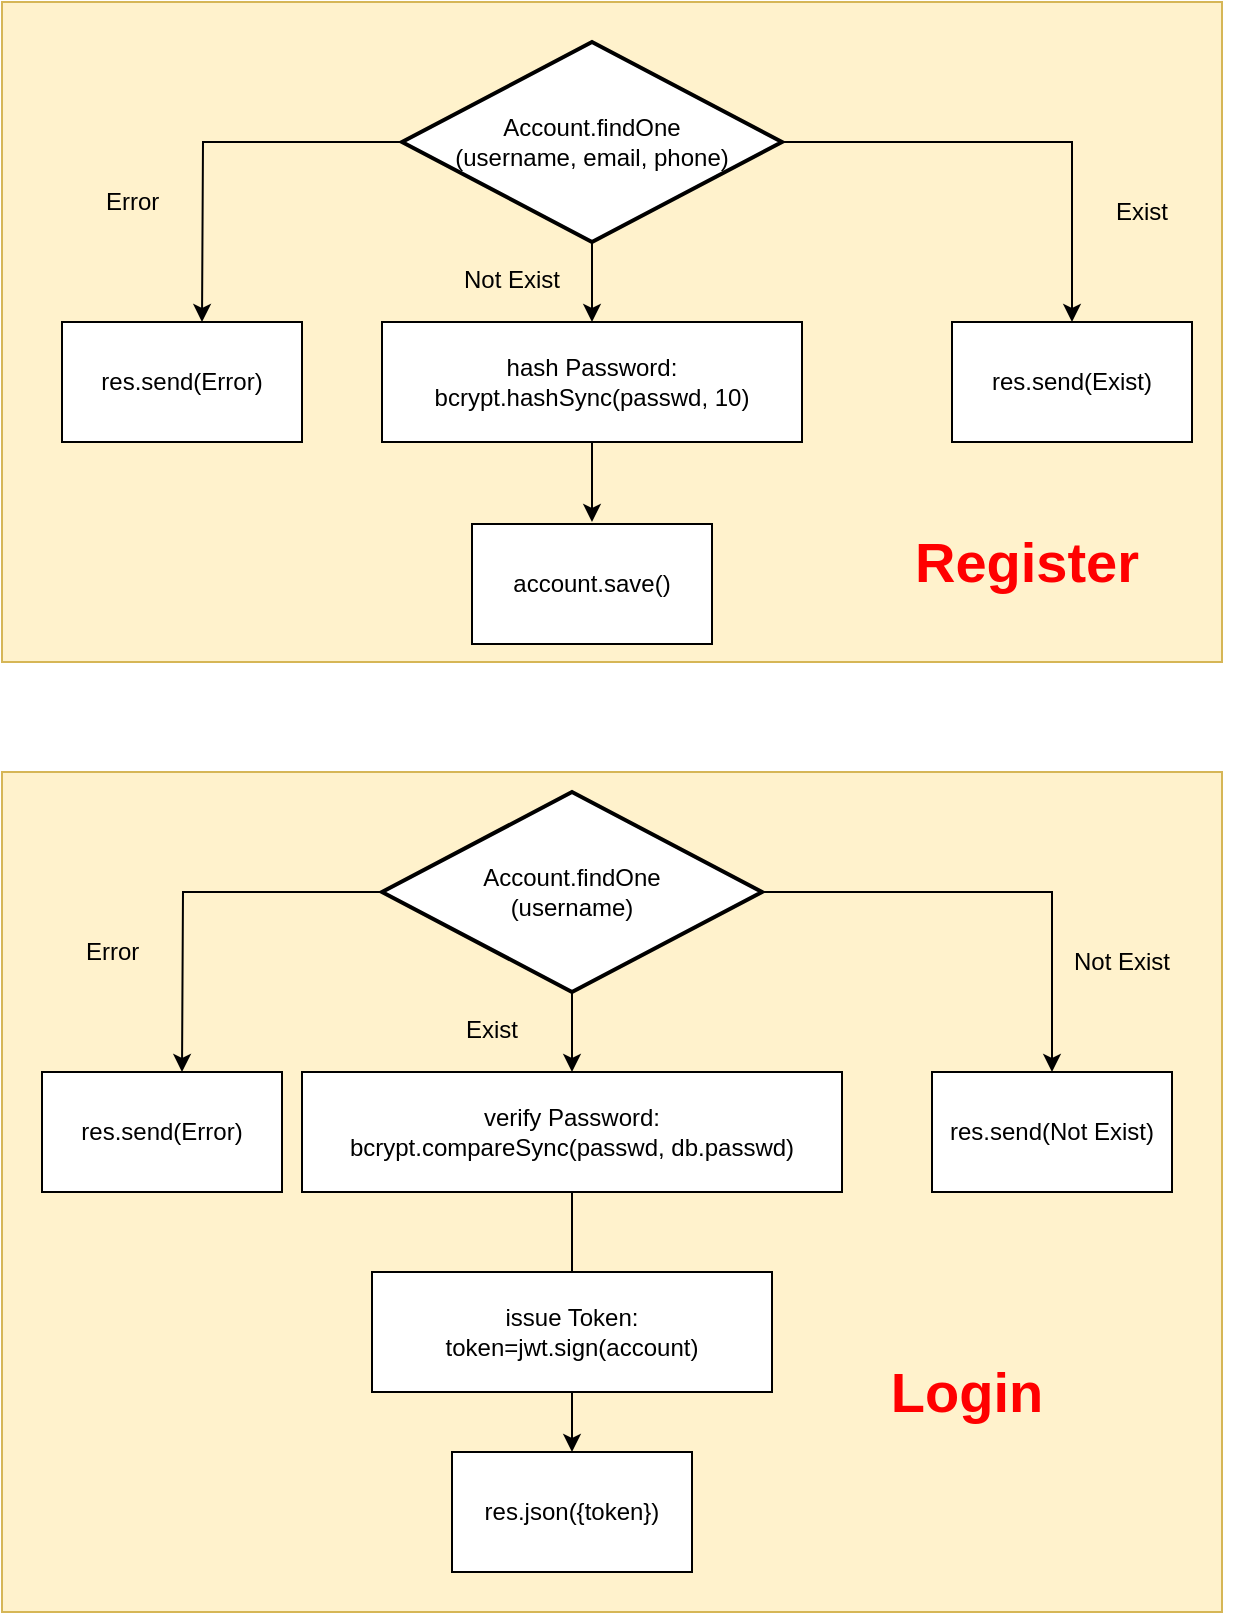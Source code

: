 <mxfile version="12.2.4" pages="2"><diagram id="2TLB2pZ_GHvATBSchiea" name="auth"><mxGraphModel dx="1042" dy="624" grid="1" gridSize="10" guides="1" tooltips="1" connect="1" arrows="1" fold="1" page="1" pageScale="1" pageWidth="850" pageHeight="1100" math="0" shadow="0"><root><mxCell id="0"/><mxCell id="1" parent="0"/><mxCell id="44" value="" style="rounded=0;whiteSpace=wrap;html=1;fillColor=#fff2cc;strokeColor=#d6b656;" vertex="1" parent="1"><mxGeometry x="100" y="10" width="610" height="330" as="geometry"/></mxCell><mxCell id="41" value="" style="rounded=0;whiteSpace=wrap;html=1;fillColor=#fff2cc;strokeColor=#d6b656;" vertex="1" parent="1"><mxGeometry x="100" y="395" width="610" height="420" as="geometry"/></mxCell><mxCell id="5" style="edgeStyle=orthogonalEdgeStyle;rounded=0;orthogonalLoop=1;jettySize=auto;html=1;" parent="1" source="2" target="14" edge="1"><mxGeometry relative="1" as="geometry"><mxPoint x="395" y="160" as="targetPoint"/></mxGeometry></mxCell><mxCell id="7" value="" style="edgeStyle=orthogonalEdgeStyle;rounded=0;orthogonalLoop=1;jettySize=auto;html=1;entryX=0.5;entryY=0;entryDx=0;entryDy=0;" parent="1" source="2" target="10" edge="1"><mxGeometry relative="1" as="geometry"><mxPoint x="560" y="140" as="targetPoint"/></mxGeometry></mxCell><mxCell id="9" value="" style="edgeStyle=orthogonalEdgeStyle;rounded=0;orthogonalLoop=1;jettySize=auto;html=1;" parent="1" source="2" edge="1"><mxGeometry relative="1" as="geometry"><mxPoint x="200" y="170" as="targetPoint"/></mxGeometry></mxCell><mxCell id="2" value="Account.findOne&lt;br&gt;(username, email, phone)" style="strokeWidth=2;html=1;shape=mxgraph.flowchart.decision;whiteSpace=wrap;" parent="1" vertex="1"><mxGeometry x="300" y="30" width="190" height="100" as="geometry"/></mxCell><mxCell id="10" value="&lt;span style=&quot;white-space: normal&quot;&gt;res.send(Exist)&lt;/span&gt;" style="rounded=0;whiteSpace=wrap;html=1;" parent="1" vertex="1"><mxGeometry x="575" y="170" width="120" height="60" as="geometry"/></mxCell><mxCell id="11" value="Error" style="text;html=1;resizable=0;points=[];autosize=1;align=left;verticalAlign=top;spacingTop=-4;" parent="1" vertex="1"><mxGeometry x="150" y="100" width="40" height="10" as="geometry"/></mxCell><mxCell id="23" style="edgeStyle=orthogonalEdgeStyle;rounded=0;orthogonalLoop=1;jettySize=auto;html=1;" edge="1" parent="1" source="14"><mxGeometry relative="1" as="geometry"><mxPoint x="395" y="270" as="targetPoint"/></mxGeometry></mxCell><mxCell id="14" value="hash Password:&lt;br&gt;bcrypt.hashSync(passwd, 10)" style="rounded=0;whiteSpace=wrap;html=1;" parent="1" vertex="1"><mxGeometry x="290" y="170" width="210" height="60" as="geometry"/></mxCell><mxCell id="15" value="res.send(Error)" style="rounded=0;whiteSpace=wrap;html=1;" parent="1" vertex="1"><mxGeometry x="130" y="170" width="120" height="60" as="geometry"/></mxCell><mxCell id="18" value="Not Exist" style="text;html=1;strokeColor=none;fillColor=none;align=center;verticalAlign=middle;whiteSpace=wrap;rounded=0;" parent="1" vertex="1"><mxGeometry x="320" y="139" width="70" height="20" as="geometry"/></mxCell><mxCell id="19" value="&lt;span style=&quot;color: rgba(0 , 0 , 0 , 0) ; font-family: monospace ; font-size: 0px&quot;&gt;%3CmxGraphModel%3E%3Croot%3E%3CmxCell%20id%3D%220%22%2F%3E%3CmxCell%20id%3D%221%22%20parent%3D%220%22%2F%3E%3CmxCell%20id%3D%222%22%20value%3D%22Not%20Exist%22%20style%3D%22text%3Bhtml%3D1%3BstrokeColor%3Dnone%3BfillColor%3Dnone%3Balign%3Dcenter%3BverticalAlign%3Dmiddle%3BwhiteSpace%3Dwrap%3Brounded%3D0%3B%22%20vertex%3D%221%22%20parent%3D%221%22%3E%3CmxGeometry%20x%3D%22540%22%20y%3D%22140%22%20width%3D%2240%22%20height%3D%2220%22%20as%3D%22geometry%22%2F%3E%3C%2FmxCell%3E%3C%2Froot%3E%3C%2FmxGraphModel%3E&lt;/span&gt;" style="text;html=1;resizable=0;points=[];autosize=1;align=left;verticalAlign=top;spacingTop=-4;" parent="1" vertex="1"><mxGeometry x="625" y="135" width="20" height="20" as="geometry"/></mxCell><mxCell id="22" value="Exist" style="text;html=1;strokeColor=none;fillColor=none;align=center;verticalAlign=middle;whiteSpace=wrap;rounded=0;" parent="1" vertex="1"><mxGeometry x="625" y="105" width="90" height="20" as="geometry"/></mxCell><mxCell id="24" value="account.save()" style="rounded=0;whiteSpace=wrap;html=1;" vertex="1" parent="1"><mxGeometry x="335" y="271" width="120" height="60" as="geometry"/></mxCell><mxCell id="25" style="edgeStyle=orthogonalEdgeStyle;rounded=0;orthogonalLoop=1;jettySize=auto;html=1;" edge="1" parent="1" source="28" target="32"><mxGeometry relative="1" as="geometry"><mxPoint x="385" y="535" as="targetPoint"/></mxGeometry></mxCell><mxCell id="26" value="" style="edgeStyle=orthogonalEdgeStyle;rounded=0;orthogonalLoop=1;jettySize=auto;html=1;entryX=0.5;entryY=0;entryDx=0;entryDy=0;" edge="1" parent="1" source="28" target="29"><mxGeometry relative="1" as="geometry"><mxPoint x="550" y="515" as="targetPoint"/></mxGeometry></mxCell><mxCell id="27" value="" style="edgeStyle=orthogonalEdgeStyle;rounded=0;orthogonalLoop=1;jettySize=auto;html=1;" edge="1" parent="1" source="28"><mxGeometry relative="1" as="geometry"><mxPoint x="190" y="545" as="targetPoint"/></mxGeometry></mxCell><mxCell id="28" value="Account.findOne&lt;br&gt;(username)" style="strokeWidth=2;html=1;shape=mxgraph.flowchart.decision;whiteSpace=wrap;" vertex="1" parent="1"><mxGeometry x="290" y="405" width="190" height="100" as="geometry"/></mxCell><mxCell id="29" value="&lt;span style=&quot;white-space: normal&quot;&gt;res.send(Not Exist)&lt;/span&gt;" style="rounded=0;whiteSpace=wrap;html=1;" vertex="1" parent="1"><mxGeometry x="565" y="545" width="120" height="60" as="geometry"/></mxCell><mxCell id="30" value="Error" style="text;html=1;resizable=0;points=[];autosize=1;align=left;verticalAlign=top;spacingTop=-4;" vertex="1" parent="1"><mxGeometry x="140" y="475" width="40" height="10" as="geometry"/></mxCell><mxCell id="31" style="edgeStyle=orthogonalEdgeStyle;rounded=0;orthogonalLoop=1;jettySize=auto;html=1;" edge="1" parent="1" source="32"><mxGeometry relative="1" as="geometry"><mxPoint x="385" y="655" as="targetPoint"/></mxGeometry></mxCell><mxCell id="32" value="verify Password:&lt;br&gt;bcrypt.compareSync(passwd, db.passwd)" style="rounded=0;whiteSpace=wrap;html=1;" vertex="1" parent="1"><mxGeometry x="250" y="545" width="270" height="60" as="geometry"/></mxCell><mxCell id="33" value="res.send(Error)" style="rounded=0;whiteSpace=wrap;html=1;" vertex="1" parent="1"><mxGeometry x="120" y="545" width="120" height="60" as="geometry"/></mxCell><mxCell id="34" value="Exist" style="text;html=1;strokeColor=none;fillColor=none;align=center;verticalAlign=middle;whiteSpace=wrap;rounded=0;" vertex="1" parent="1"><mxGeometry x="310" y="514" width="70" height="20" as="geometry"/></mxCell><mxCell id="35" value="&lt;span style=&quot;color: rgba(0 , 0 , 0 , 0) ; font-family: monospace ; font-size: 0px&quot;&gt;%3CmxGraphModel%3E%3Croot%3E%3CmxCell%20id%3D%220%22%2F%3E%3CmxCell%20id%3D%221%22%20parent%3D%220%22%2F%3E%3CmxCell%20id%3D%222%22%20value%3D%22Not%20Exist%22%20style%3D%22text%3Bhtml%3D1%3BstrokeColor%3Dnone%3BfillColor%3Dnone%3Balign%3Dcenter%3BverticalAlign%3Dmiddle%3BwhiteSpace%3Dwrap%3Brounded%3D0%3B%22%20vertex%3D%221%22%20parent%3D%221%22%3E%3CmxGeometry%20x%3D%22540%22%20y%3D%22140%22%20width%3D%2240%22%20height%3D%2220%22%20as%3D%22geometry%22%2F%3E%3C%2FmxCell%3E%3C%2Froot%3E%3C%2FmxGraphModel%3E&lt;/span&gt;" style="text;html=1;resizable=0;points=[];autosize=1;align=left;verticalAlign=top;spacingTop=-4;" vertex="1" parent="1"><mxGeometry x="615" y="510" width="20" height="20" as="geometry"/></mxCell><mxCell id="36" value="Not Exist" style="text;html=1;strokeColor=none;fillColor=none;align=center;verticalAlign=middle;whiteSpace=wrap;rounded=0;" vertex="1" parent="1"><mxGeometry x="615" y="480" width="90" height="20" as="geometry"/></mxCell><mxCell id="39" value="" style="edgeStyle=orthogonalEdgeStyle;rounded=0;orthogonalLoop=1;jettySize=auto;html=1;entryX=0.5;entryY=0;entryDx=0;entryDy=0;" edge="1" parent="1" source="37" target="38"><mxGeometry relative="1" as="geometry"/></mxCell><mxCell id="37" value="issue Token:&lt;br&gt;token=jwt.sign(account)" style="rounded=0;whiteSpace=wrap;html=1;" vertex="1" parent="1"><mxGeometry x="285" y="645" width="200" height="60" as="geometry"/></mxCell><mxCell id="38" value="res.json({token})" style="rounded=0;whiteSpace=wrap;html=1;" vertex="1" parent="1"><mxGeometry x="325" y="735" width="120" height="60" as="geometry"/></mxCell><mxCell id="42" value="&lt;b&gt;&lt;font style=&quot;font-size: 28px&quot; color=&quot;#ff0000&quot;&gt;Login&lt;/font&gt;&lt;/b&gt;" style="text;html=1;strokeColor=none;fillColor=none;align=center;verticalAlign=middle;whiteSpace=wrap;rounded=0;" vertex="1" parent="1"><mxGeometry x="560" y="695" width="45" height="20" as="geometry"/></mxCell><mxCell id="45" value="&lt;b&gt;&lt;font style=&quot;font-size: 28px&quot; color=&quot;#ff0000&quot;&gt;Register&lt;/font&gt;&lt;/b&gt;" style="text;html=1;strokeColor=none;fillColor=none;align=center;verticalAlign=middle;whiteSpace=wrap;rounded=0;" vertex="1" parent="1"><mxGeometry x="590" y="280" width="45" height="20" as="geometry"/></mxCell></root></mxGraphModel></diagram><diagram id="lCOjQx7bxWFAdcapvcMm" name="jwt-verify"><mxGraphModel dx="1042" dy="624" grid="1" gridSize="10" guides="1" tooltips="1" connect="1" arrows="1" fold="1" page="1" pageScale="1" pageWidth="850" pageHeight="1100" math="0" shadow="0"><root><mxCell id="ojVAe8Awkg5d_Qsu3os9-0"/><mxCell id="ojVAe8Awkg5d_Qsu3os9-1" parent="ojVAe8Awkg5d_Qsu3os9-0"/></root></mxGraphModel></diagram></mxfile>